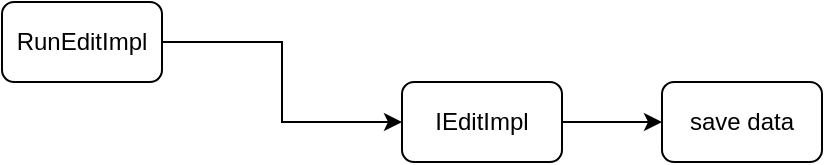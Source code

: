 <mxfile version="14.8.1" type="github">
  <diagram id="Kj3eJn6oS48Wpw1woIf9" name="Page-1">
    <mxGraphModel dx="1038" dy="564" grid="1" gridSize="10" guides="1" tooltips="1" connect="1" arrows="1" fold="1" page="1" pageScale="1" pageWidth="850" pageHeight="1100" math="0" shadow="0">
      <root>
        <mxCell id="0" />
        <mxCell id="1" parent="0" />
        <mxCell id="XzK_W4y70HyBF9f4uGyq-3" style="edgeStyle=orthogonalEdgeStyle;rounded=0;orthogonalLoop=1;jettySize=auto;html=1;" edge="1" parent="1" source="XzK_W4y70HyBF9f4uGyq-1" target="XzK_W4y70HyBF9f4uGyq-2">
          <mxGeometry relative="1" as="geometry" />
        </mxCell>
        <mxCell id="XzK_W4y70HyBF9f4uGyq-1" value="RunEditImpl" style="rounded=1;whiteSpace=wrap;html=1;" vertex="1" parent="1">
          <mxGeometry x="200" y="120" width="80" height="40" as="geometry" />
        </mxCell>
        <mxCell id="XzK_W4y70HyBF9f4uGyq-7" value="" style="edgeStyle=orthogonalEdgeStyle;rounded=0;orthogonalLoop=1;jettySize=auto;html=1;" edge="1" parent="1" source="XzK_W4y70HyBF9f4uGyq-2" target="XzK_W4y70HyBF9f4uGyq-6">
          <mxGeometry relative="1" as="geometry" />
        </mxCell>
        <mxCell id="XzK_W4y70HyBF9f4uGyq-2" value="IEditImpl" style="rounded=1;whiteSpace=wrap;html=1;" vertex="1" parent="1">
          <mxGeometry x="400" y="160" width="80" height="40" as="geometry" />
        </mxCell>
        <mxCell id="XzK_W4y70HyBF9f4uGyq-6" value="save data" style="rounded=1;whiteSpace=wrap;html=1;" vertex="1" parent="1">
          <mxGeometry x="530" y="160" width="80" height="40" as="geometry" />
        </mxCell>
      </root>
    </mxGraphModel>
  </diagram>
</mxfile>
